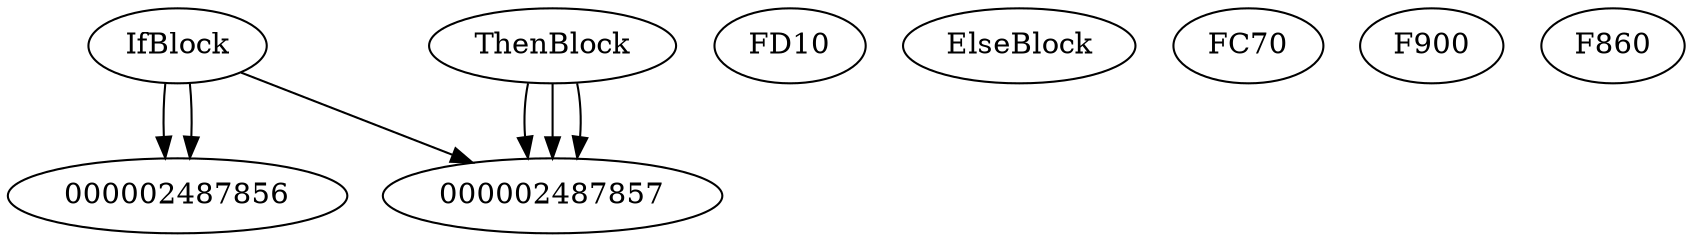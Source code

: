 digraph G {
    000002487856AE70 [label="IfBlock"];
    000002487856AE70 -> 000002487857FD10;
    000002487856AE70 -> 000002487856A620;
    000002487856A620 [label="ElseBlock"];
    000002487856AE70 -> 000002487856A380;
    000002487856A380 [label="ThenBlock"];
    000002487856A380 -> 000002487857FC70;
    000002487856A380 -> 000002487857F900;
    000002487856A380 -> 000002487857F860;
}
